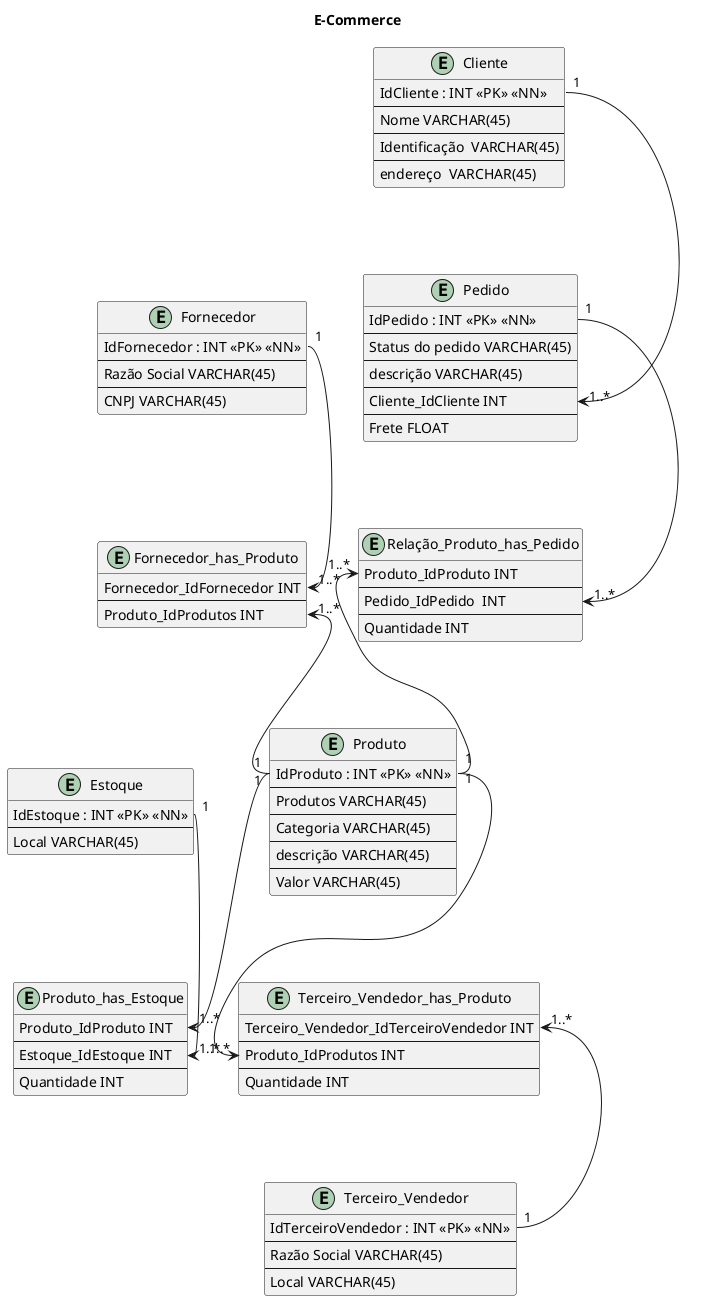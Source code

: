 @startuml

title E-Commerce



/' Tabela Cliente '/
entity Cliente {
IdCliente : INT <<PK>> <<NN>>
--
Nome VARCHAR(45)
--
Identificação  VARCHAR(45)
--
endereço  VARCHAR(45)
}

/' Tabela Pedido'/
entity Pedido {
IdPedido : INT <<PK>> <<NN>>
--
Status do pedido VARCHAR(45)
--
descrição VARCHAR(45)
--
Cliente_IdCliente INT
--
Frete FLOAT
}

/' Tabela Produtos'/
entity Produto {
IdProduto : INT <<PK>> <<NN>>
--
Produtos VARCHAR(45)
--
Categoria VARCHAR(45)
--
descrição VARCHAR(45)
--
Valor VARCHAR(45)
}

/' Tabela Fornecedor '/
entity Fornecedor {
IdFornecedor : INT <<PK>> <<NN>>
--
Razão Social VARCHAR(45)
--
CNPJ VARCHAR(45)
}

/' Tabela Terceiro Vendedor'/
entity Terceiro_Vendedor {
IdTerceiroVendedor : INT <<PK>> <<NN>>
--
Razão Social VARCHAR(45)
--
Local VARCHAR(45)
}

/' Tabela Estoque '/
entity Estoque {
IdEstoque : INT <<PK>> <<NN>>
--
Local VARCHAR(45)
}

/' Tabela de Relacionameto Produto e Cliente'/
entity Relação_Produto_has_Pedido {
Produto_IdProduto INT
--
Pedido_IdPedido  INT
--
Quantidade INT
}

/' Tabela de Relacionameto Produto e Fornecedor'/
entity Fornecedor_has_Produto {
Fornecedor_IdFornecedor INT
--
Produto_IdProdutos INT
}

/' Tabela de Relacionameto Produto e Terceiro Vendedor'/
entity Terceiro_Vendedor_has_Produto {
Terceiro_Vendedor_IdTerceiroVendedor INT
--
Produto_IdProdutos INT
--
Quantidade INT
}

/' Tabela de Relacionameto Produto e Estoque'/
entity Produto_has_Estoque{
Produto_IdProduto INT
--
Estoque_IdEstoque INT
--
Quantidade INT
}

/'Relacionamento com Cliente e Pedido '/
Cliente::IdCliente -down-> Pedido::Cliente_IdCliente : "1" " 1..*" 

/'Relacionamento com Produto e Pedido '/
Produto::IdProduto -up-> Relação_Produto_has_Pedido::Produto_IdProduto : "1" " 1..*"
Pedido::IdPedido -down-> Relação_Produto_has_Pedido::Pedido_IdPedido : "1" " 1..*"

/'Relacionamento com Produto e Estoque'/
Produto::IdProduto -down-> Produto_has_Estoque::Produto_IdProduto : "1" " 1..*"
Estoque::IdEstoque  -down-> Produto_has_Estoque::Estoque_IdEstoque : "1" " 1..*"

/'Relacionamento com Produto e Fornecedor'/
Produto::IdProduto -up-> Fornecedor_has_Produto::Produto_IdProdutos : "1" " 1..*"
Fornecedor::IdFornecedor -down-> Fornecedor_has_Produto::Fornecedor_IdFornecedor : "1" " 1..*"

/'Relacionamento com Produto e Terceiro Vendedor'/
Produto::IdProduto -down-> Terceiro_Vendedor_has_Produto::Produto_IdProdutos: "1" " 1..*"
Terceiro_Vendedor::IdTerceiroVendedor -up-> Terceiro_Vendedor_has_Produto::Terceiro_Vendedor_IdTerceiroVendedor : "1" " 1..*"

@enduml